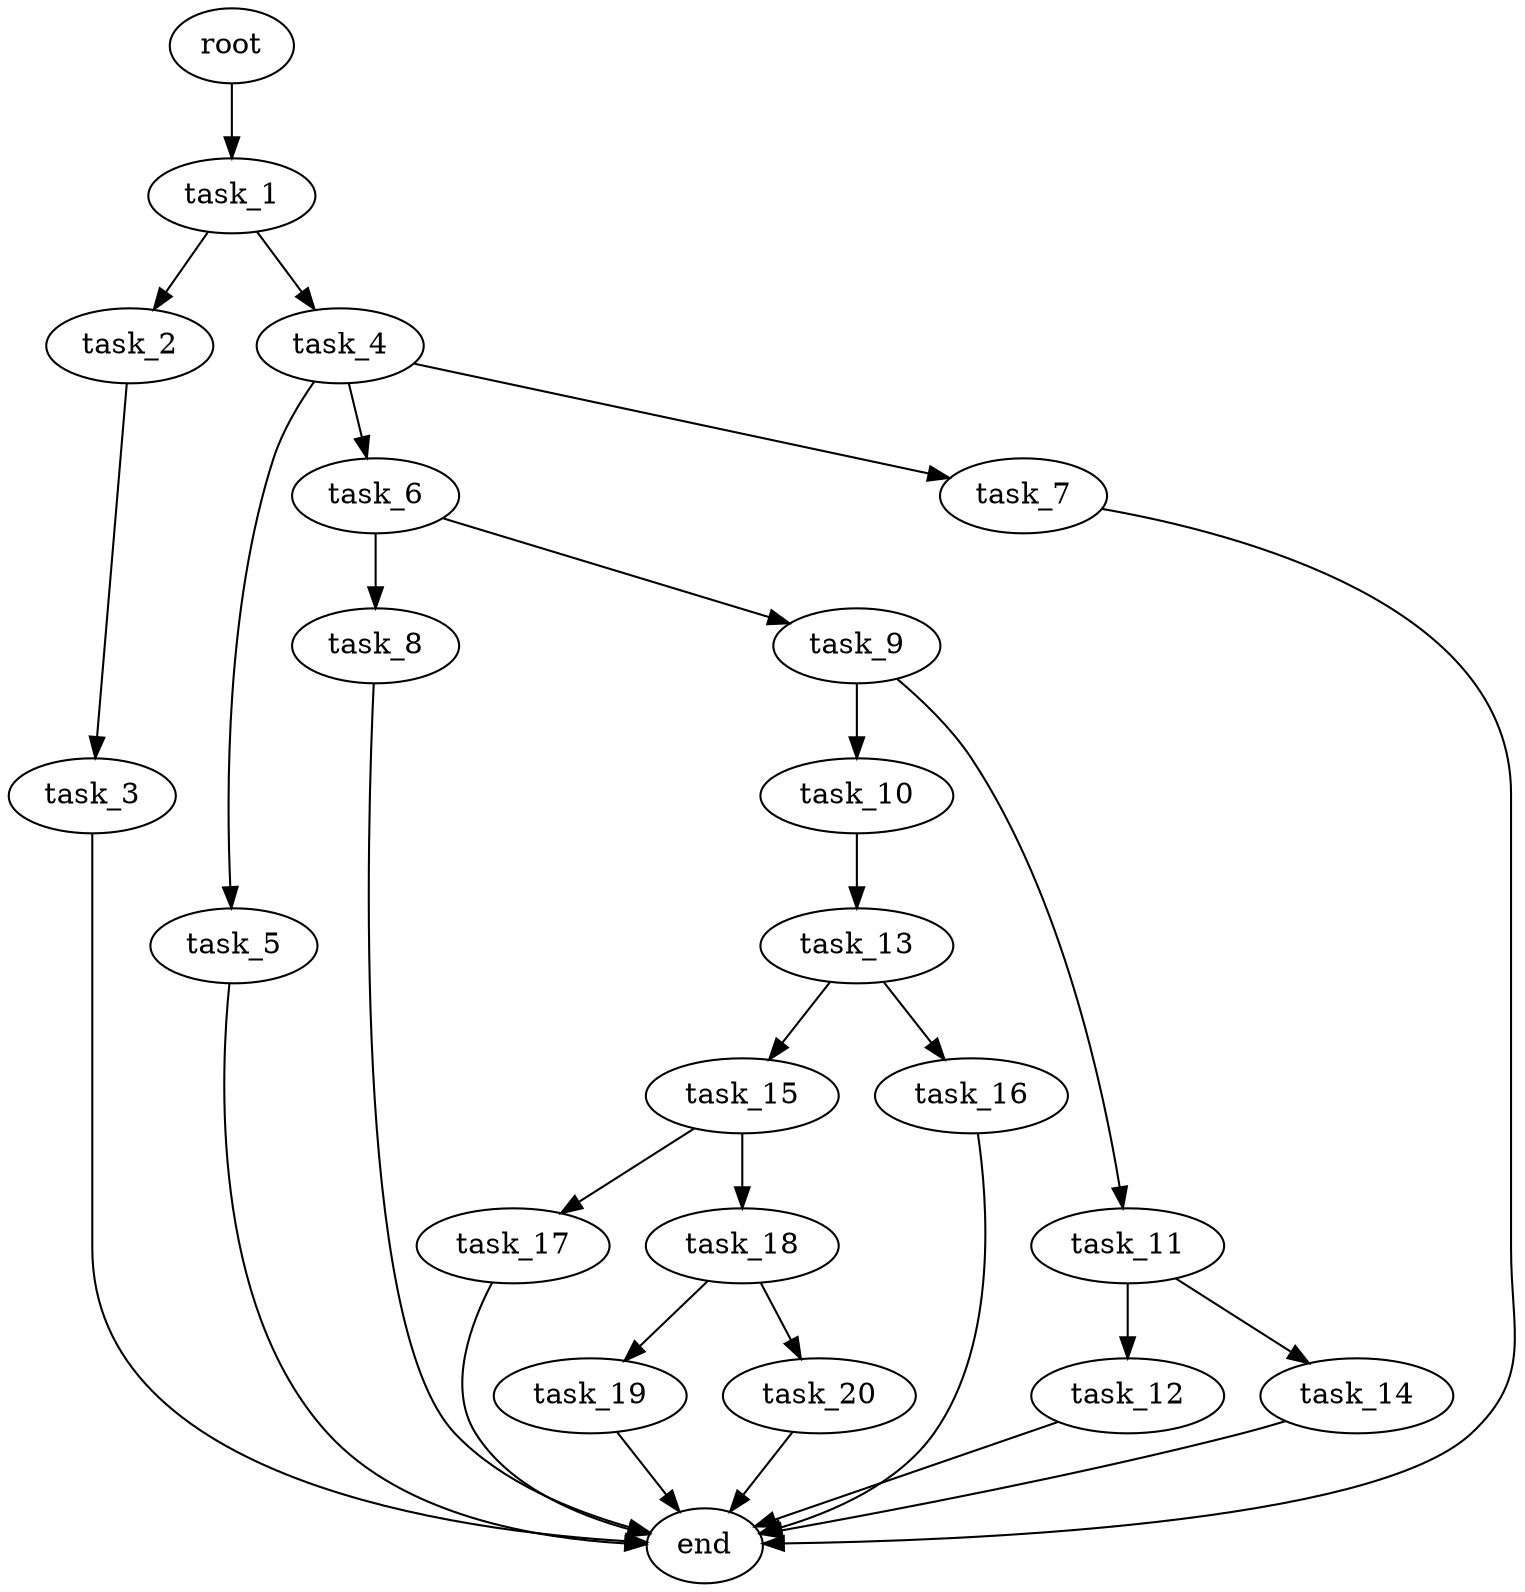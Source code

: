 digraph G {
  root [size="0.000000e+00"];
  task_1 [size="3.386274e+10"];
  task_2 [size="6.927353e+10"];
  task_3 [size="6.498717e+10"];
  task_4 [size="8.517801e+10"];
  task_5 [size="8.523561e+10"];
  task_6 [size="8.593562e+10"];
  task_7 [size="3.800714e+10"];
  task_8 [size="3.167295e+10"];
  task_9 [size="7.187456e+10"];
  task_10 [size="7.594259e+10"];
  task_11 [size="8.723958e+10"];
  task_12 [size="3.599551e+09"];
  task_13 [size="6.851391e+09"];
  task_14 [size="6.311979e+10"];
  task_15 [size="9.209370e+10"];
  task_16 [size="9.974262e+10"];
  task_17 [size="7.467917e+10"];
  task_18 [size="4.340281e+10"];
  task_19 [size="9.853328e+09"];
  task_20 [size="6.337845e+10"];
  end [size="0.000000e+00"];

  root -> task_1 [size="1.000000e-12"];
  task_1 -> task_2 [size="6.927353e+08"];
  task_1 -> task_4 [size="8.517801e+08"];
  task_2 -> task_3 [size="6.498717e+08"];
  task_3 -> end [size="1.000000e-12"];
  task_4 -> task_5 [size="8.523561e+08"];
  task_4 -> task_6 [size="8.593562e+08"];
  task_4 -> task_7 [size="3.800714e+08"];
  task_5 -> end [size="1.000000e-12"];
  task_6 -> task_8 [size="3.167295e+08"];
  task_6 -> task_9 [size="7.187456e+08"];
  task_7 -> end [size="1.000000e-12"];
  task_8 -> end [size="1.000000e-12"];
  task_9 -> task_10 [size="7.594259e+08"];
  task_9 -> task_11 [size="8.723958e+08"];
  task_10 -> task_13 [size="6.851391e+07"];
  task_11 -> task_12 [size="3.599551e+07"];
  task_11 -> task_14 [size="6.311979e+08"];
  task_12 -> end [size="1.000000e-12"];
  task_13 -> task_15 [size="9.209370e+08"];
  task_13 -> task_16 [size="9.974262e+08"];
  task_14 -> end [size="1.000000e-12"];
  task_15 -> task_17 [size="7.467917e+08"];
  task_15 -> task_18 [size="4.340281e+08"];
  task_16 -> end [size="1.000000e-12"];
  task_17 -> end [size="1.000000e-12"];
  task_18 -> task_19 [size="9.853328e+07"];
  task_18 -> task_20 [size="6.337845e+08"];
  task_19 -> end [size="1.000000e-12"];
  task_20 -> end [size="1.000000e-12"];
}
